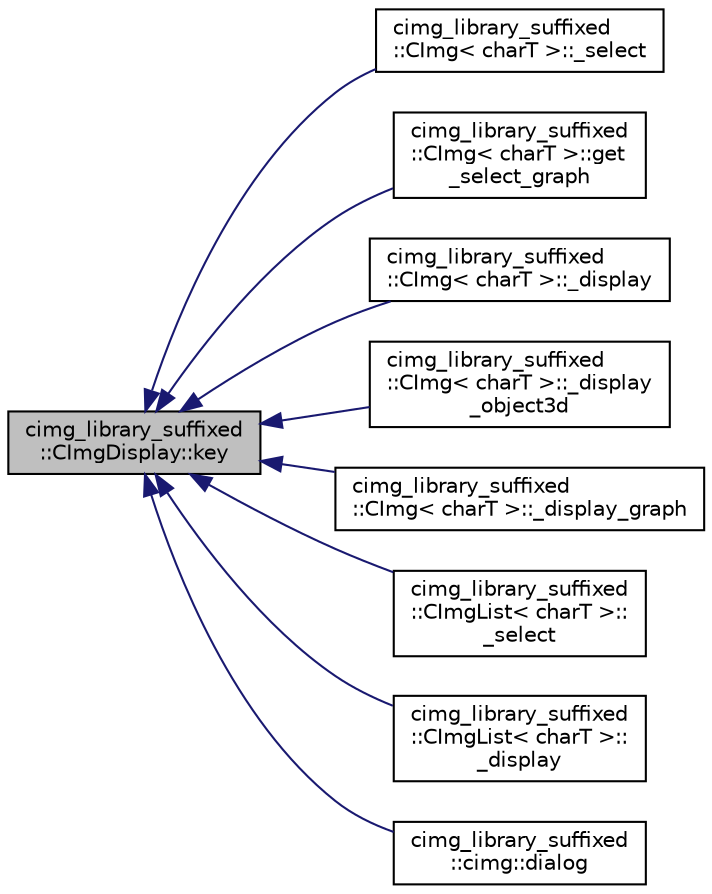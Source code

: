 digraph "cimg_library_suffixed::CImgDisplay::key"
{
  edge [fontname="Helvetica",fontsize="10",labelfontname="Helvetica",labelfontsize="10"];
  node [fontname="Helvetica",fontsize="10",shape=record];
  rankdir="LR";
  Node340 [label="cimg_library_suffixed\l::CImgDisplay::key",height=0.2,width=0.4,color="black", fillcolor="grey75", style="filled", fontcolor="black"];
  Node340 -> Node341 [dir="back",color="midnightblue",fontsize="10",style="solid",fontname="Helvetica"];
  Node341 [label="cimg_library_suffixed\l::CImg\< charT \>::_select",height=0.2,width=0.4,color="black", fillcolor="white", style="filled",URL="$structcimg__library__suffixed_1_1_c_img.html#ad9b7141242d0b6e861a8014112ddb5b5"];
  Node340 -> Node342 [dir="back",color="midnightblue",fontsize="10",style="solid",fontname="Helvetica"];
  Node342 [label="cimg_library_suffixed\l::CImg\< charT \>::get\l_select_graph",height=0.2,width=0.4,color="black", fillcolor="white", style="filled",URL="$structcimg__library__suffixed_1_1_c_img.html#a689f47424dc7c548ebfe53e431409199",tooltip="Select sub-graph in a graph. "];
  Node340 -> Node343 [dir="back",color="midnightblue",fontsize="10",style="solid",fontname="Helvetica"];
  Node343 [label="cimg_library_suffixed\l::CImg\< charT \>::_display",height=0.2,width=0.4,color="black", fillcolor="white", style="filled",URL="$structcimg__library__suffixed_1_1_c_img.html#adf9d80c60e82b079056c31cb0fe61faf"];
  Node340 -> Node344 [dir="back",color="midnightblue",fontsize="10",style="solid",fontname="Helvetica"];
  Node344 [label="cimg_library_suffixed\l::CImg\< charT \>::_display\l_object3d",height=0.2,width=0.4,color="black", fillcolor="white", style="filled",URL="$structcimg__library__suffixed_1_1_c_img.html#a8b40db5a9818c3f961a90840b271de6c"];
  Node340 -> Node345 [dir="back",color="midnightblue",fontsize="10",style="solid",fontname="Helvetica"];
  Node345 [label="cimg_library_suffixed\l::CImg\< charT \>::_display_graph",height=0.2,width=0.4,color="black", fillcolor="white", style="filled",URL="$structcimg__library__suffixed_1_1_c_img.html#a39224c81542abc157318e64a6df11fdf"];
  Node340 -> Node346 [dir="back",color="midnightblue",fontsize="10",style="solid",fontname="Helvetica"];
  Node346 [label="cimg_library_suffixed\l::CImgList\< charT \>::\l_select",height=0.2,width=0.4,color="black", fillcolor="white", style="filled",URL="$structcimg__library__suffixed_1_1_c_img_list.html#af8a6b01f20b2d459e5abe6b99836ea9a"];
  Node340 -> Node347 [dir="back",color="midnightblue",fontsize="10",style="solid",fontname="Helvetica"];
  Node347 [label="cimg_library_suffixed\l::CImgList\< charT \>::\l_display",height=0.2,width=0.4,color="black", fillcolor="white", style="filled",URL="$structcimg__library__suffixed_1_1_c_img_list.html#af514efa37d021bd02a95186531139a38"];
  Node340 -> Node348 [dir="back",color="midnightblue",fontsize="10",style="solid",fontname="Helvetica"];
  Node348 [label="cimg_library_suffixed\l::cimg::dialog",height=0.2,width=0.4,color="black", fillcolor="white", style="filled",URL="$namespacecimg__library__suffixed_1_1cimg.html#a11aed0e6b30d75bf50946ee78d1aed94",tooltip="Display a simple dialog box, and wait for the user&#39;s response. "];
}
